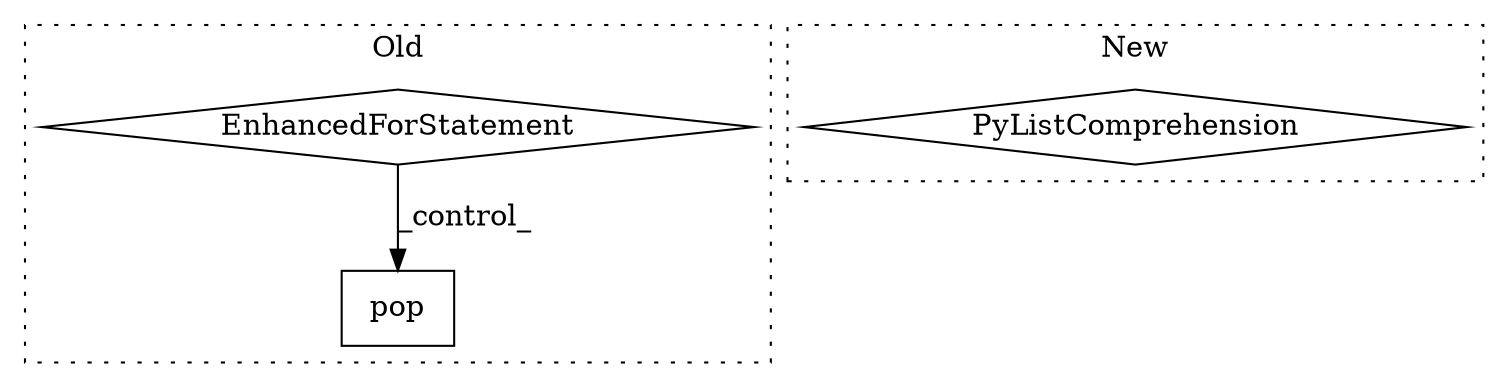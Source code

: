 digraph G {
subgraph cluster0 {
1 [label="pop" a="32" s="2671,2676" l="4,1" shape="box"];
3 [label="EnhancedForStatement" a="70" s="2558,2651" l="57,2" shape="diamond"];
label = "Old";
style="dotted";
}
subgraph cluster1 {
2 [label="PyListComprehension" a="109" s="1023" l="108" shape="diamond"];
label = "New";
style="dotted";
}
3 -> 1 [label="_control_"];
}